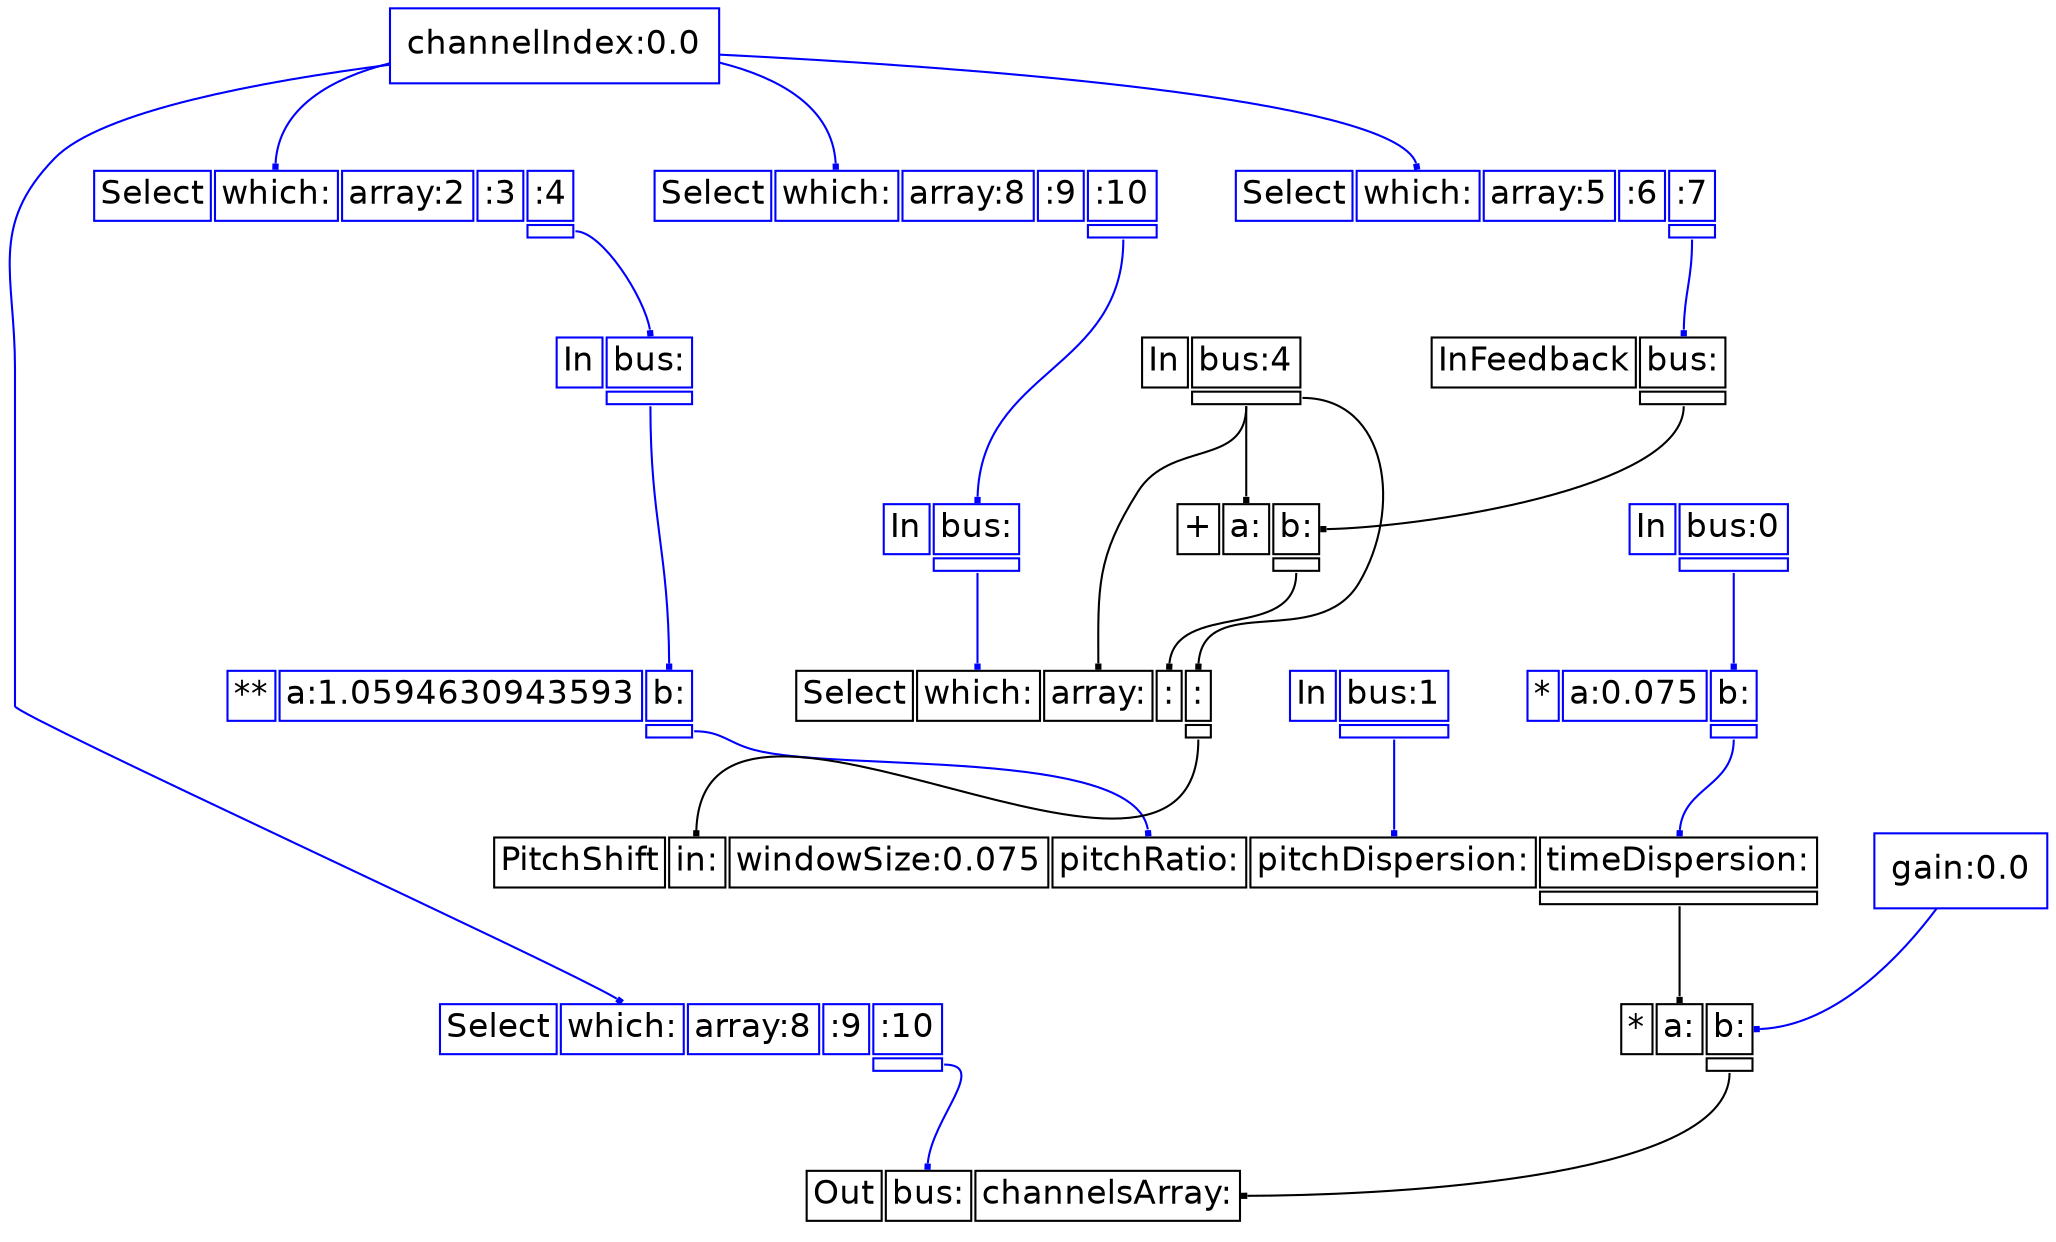 digraph "pitchShifter" {
graph [splines=true];
node [fontsize=16];
node [fontname=Helvetica];
edge [arrowhead=box,arrowsize=0.25];
k_0 [shape=rectangle,color=blue,label="channelIndex:0.0"];
k_1 [shape=rectangle,color=blue,label="gain:0.0"];
u_1 [shape=plaintext,color=blue,label=<<TABLE BORDER="0" CELLBORDER="1"><TR><TD>Select</TD><TD PORT="i_0">which:</TD><TD PORT="i_1">array:5</TD><TD PORT="i_2">:6</TD><TD PORT="i_3">:7</TD></TR><TR><TD BORDER="0"></TD><TD BORDER="0"></TD><TD BORDER="0"></TD><TD BORDER="0"></TD><TD PORT="o_0"></TD></TR></TABLE>>];
u_2 [shape=plaintext,color=black,label=<<TABLE BORDER="0" CELLBORDER="1"><TR><TD>InFeedback</TD><TD PORT="i_0">bus:</TD></TR><TR><TD BORDER="0"></TD><TD PORT="o_0"></TD></TR></TABLE>>];
u_3 [shape=plaintext,color=blue,label=<<TABLE BORDER="0" CELLBORDER="1"><TR><TD>Select</TD><TD PORT="i_0">which:</TD><TD PORT="i_1">array:8</TD><TD PORT="i_2">:9</TD><TD PORT="i_3">:10</TD></TR><TR><TD BORDER="0"></TD><TD BORDER="0"></TD><TD BORDER="0"></TD><TD BORDER="0"></TD><TD PORT="o_0"></TD></TR></TABLE>>];
u_4 [shape=plaintext,color=blue,label=<<TABLE BORDER="0" CELLBORDER="1"><TR><TD>In</TD><TD PORT="i_0">bus:</TD></TR><TR><TD BORDER="0"></TD><TD PORT="o_0"></TD></TR></TABLE>>];
u_5 [shape=plaintext,color=blue,label=<<TABLE BORDER="0" CELLBORDER="1"><TR><TD>Select</TD><TD PORT="i_0">which:</TD><TD PORT="i_1">array:2</TD><TD PORT="i_2">:3</TD><TD PORT="i_3">:4</TD></TR><TR><TD BORDER="0"></TD><TD BORDER="0"></TD><TD BORDER="0"></TD><TD BORDER="0"></TD><TD PORT="o_0"></TD></TR></TABLE>>];
u_6 [shape=plaintext,color=blue,label=<<TABLE BORDER="0" CELLBORDER="1"><TR><TD>In</TD><TD PORT="i_0">bus:</TD></TR><TR><TD BORDER="0"></TD><TD PORT="o_0"></TD></TR></TABLE>>];
u_7 [shape=plaintext,color=blue,label=<<TABLE BORDER="0" CELLBORDER="1"><TR><TD>**</TD><TD PORT="i_0">a:1.0594630943593</TD><TD PORT="i_1">b:</TD></TR><TR><TD BORDER="0"></TD><TD BORDER="0"></TD><TD PORT="o_0"></TD></TR></TABLE>>];
u_8 [shape=plaintext,color=blue,label=<<TABLE BORDER="0" CELLBORDER="1"><TR><TD>Select</TD><TD PORT="i_0">which:</TD><TD PORT="i_1">array:8</TD><TD PORT="i_2">:9</TD><TD PORT="i_3">:10</TD></TR><TR><TD BORDER="0"></TD><TD BORDER="0"></TD><TD BORDER="0"></TD><TD BORDER="0"></TD><TD PORT="o_0"></TD></TR></TABLE>>];
u_9 [shape=plaintext,color=black,label=<<TABLE BORDER="0" CELLBORDER="1"><TR><TD>In</TD><TD PORT="i_0">bus:4</TD></TR><TR><TD BORDER="0"></TD><TD PORT="o_0"></TD></TR></TABLE>>];
u_10 [shape=plaintext,color=black,label=<<TABLE BORDER="0" CELLBORDER="1"><TR><TD>+</TD><TD PORT="i_0">a:</TD><TD PORT="i_1">b:</TD></TR><TR><TD BORDER="0"></TD><TD BORDER="0"></TD><TD PORT="o_0"></TD></TR></TABLE>>];
u_11 [shape=plaintext,color=black,label=<<TABLE BORDER="0" CELLBORDER="1"><TR><TD>Select</TD><TD PORT="i_0">which:</TD><TD PORT="i_1">array:</TD><TD PORT="i_2">:</TD><TD PORT="i_3">:</TD></TR><TR><TD BORDER="0"></TD><TD BORDER="0"></TD><TD BORDER="0"></TD><TD BORDER="0"></TD><TD PORT="o_0"></TD></TR></TABLE>>];
u_12 [shape=plaintext,color=blue,label=<<TABLE BORDER="0" CELLBORDER="1"><TR><TD>In</TD><TD PORT="i_0">bus:1</TD></TR><TR><TD BORDER="0"></TD><TD PORT="o_0"></TD></TR></TABLE>>];
u_13 [shape=plaintext,color=blue,label=<<TABLE BORDER="0" CELLBORDER="1"><TR><TD>In</TD><TD PORT="i_0">bus:0</TD></TR><TR><TD BORDER="0"></TD><TD PORT="o_0"></TD></TR></TABLE>>];
u_14 [shape=plaintext,color=blue,label=<<TABLE BORDER="0" CELLBORDER="1"><TR><TD>*</TD><TD PORT="i_0">a:0.075</TD><TD PORT="i_1">b:</TD></TR><TR><TD BORDER="0"></TD><TD BORDER="0"></TD><TD PORT="o_0"></TD></TR></TABLE>>];
u_15 [shape=plaintext,color=black,label=<<TABLE BORDER="0" CELLBORDER="1"><TR><TD>PitchShift</TD><TD PORT="i_0">in:</TD><TD PORT="i_1">windowSize:0.075</TD><TD PORT="i_2">pitchRatio:</TD><TD PORT="i_3">pitchDispersion:</TD><TD PORT="i_4">timeDispersion:</TD></TR><TR><TD BORDER="0"></TD><TD BORDER="0"></TD><TD BORDER="0"></TD><TD BORDER="0"></TD><TD BORDER="0"></TD><TD PORT="o_0"></TD></TR></TABLE>>];
u_16 [shape=plaintext,color=black,label=<<TABLE BORDER="0" CELLBORDER="1"><TR><TD>*</TD><TD PORT="i_0">a:</TD><TD PORT="i_1">b:</TD></TR><TR><TD BORDER="0"></TD><TD BORDER="0"></TD><TD PORT="o_0"></TD></TR></TABLE>>];
u_17 [shape=plaintext,color=black,label=<<TABLE BORDER="0" CELLBORDER="1"><TR><TD>Out</TD><TD PORT="i_0">bus:</TD><TD PORT="i_1">channelsArray:</TD></TR></TABLE>>];
k_0 -> u_1:i_0 [color=blue];
u_1:o_0 -> u_2:i_0 [color=blue];
k_0 -> u_3:i_0 [color=blue];
u_3:o_0 -> u_4:i_0 [color=blue];
k_0 -> u_5:i_0 [color=blue];
u_5:o_0 -> u_6:i_0 [color=blue];
u_6:o_0 -> u_7:i_1 [color=blue];
k_0 -> u_8:i_0 [color=blue];
u_9:o_0 -> u_10:i_0 [color=black];
u_2:o_0 -> u_10:i_1 [color=black];
u_4:o_0 -> u_11:i_0 [color=blue];
u_9:o_0 -> u_11:i_1 [color=black];
u_10:o_0 -> u_11:i_2 [color=black];
u_9:o_0 -> u_11:i_3 [color=black];
u_13:o_0 -> u_14:i_1 [color=blue];
u_11:o_0 -> u_15:i_0 [color=black];
u_7:o_0 -> u_15:i_2 [color=blue];
u_12:o_0 -> u_15:i_3 [color=blue];
u_14:o_0 -> u_15:i_4 [color=blue];
u_15:o_0 -> u_16:i_0 [color=black];
k_1 -> u_16:i_1 [color=blue];
u_8:o_0 -> u_17:i_0 [color=blue];
u_16:o_0 -> u_17:i_1 [color=black];
}
